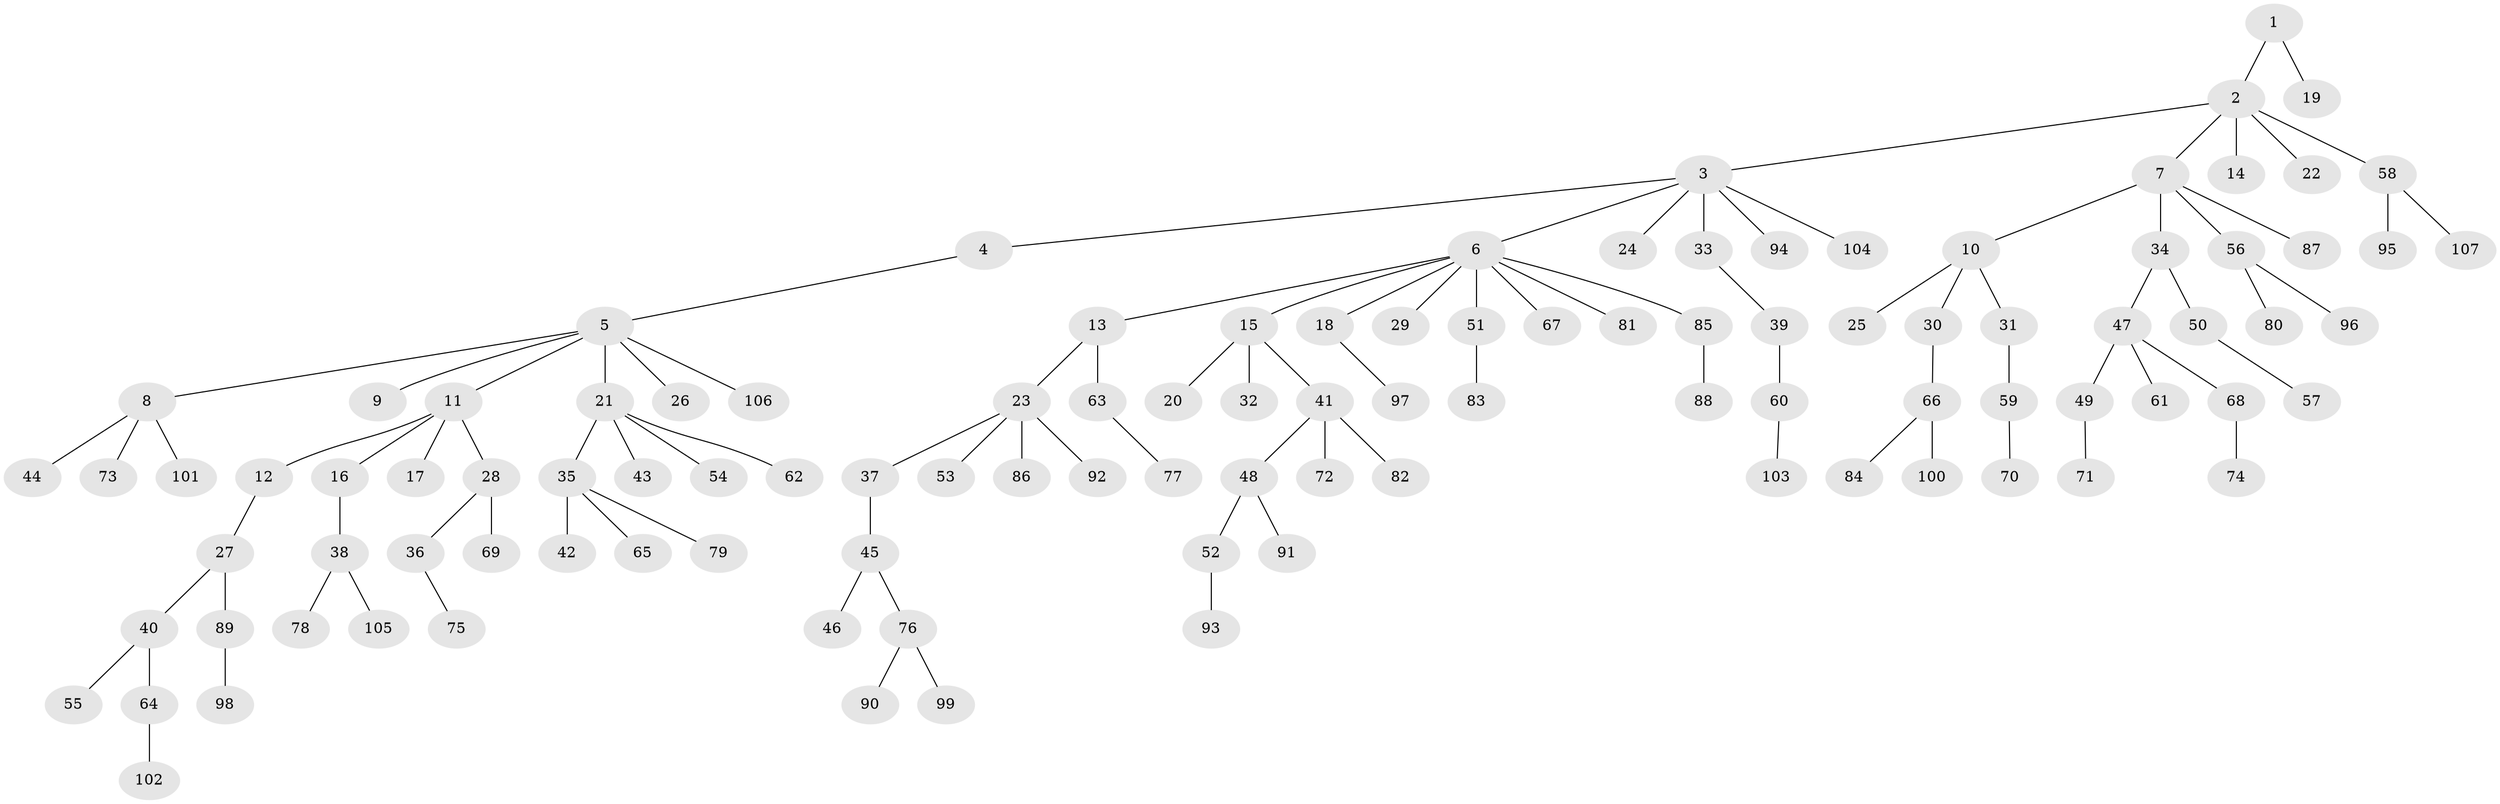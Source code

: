 // Generated by graph-tools (version 1.1) at 2025/37/03/09/25 02:37:02]
// undirected, 107 vertices, 106 edges
graph export_dot {
graph [start="1"]
  node [color=gray90,style=filled];
  1;
  2;
  3;
  4;
  5;
  6;
  7;
  8;
  9;
  10;
  11;
  12;
  13;
  14;
  15;
  16;
  17;
  18;
  19;
  20;
  21;
  22;
  23;
  24;
  25;
  26;
  27;
  28;
  29;
  30;
  31;
  32;
  33;
  34;
  35;
  36;
  37;
  38;
  39;
  40;
  41;
  42;
  43;
  44;
  45;
  46;
  47;
  48;
  49;
  50;
  51;
  52;
  53;
  54;
  55;
  56;
  57;
  58;
  59;
  60;
  61;
  62;
  63;
  64;
  65;
  66;
  67;
  68;
  69;
  70;
  71;
  72;
  73;
  74;
  75;
  76;
  77;
  78;
  79;
  80;
  81;
  82;
  83;
  84;
  85;
  86;
  87;
  88;
  89;
  90;
  91;
  92;
  93;
  94;
  95;
  96;
  97;
  98;
  99;
  100;
  101;
  102;
  103;
  104;
  105;
  106;
  107;
  1 -- 2;
  1 -- 19;
  2 -- 3;
  2 -- 7;
  2 -- 14;
  2 -- 22;
  2 -- 58;
  3 -- 4;
  3 -- 6;
  3 -- 24;
  3 -- 33;
  3 -- 94;
  3 -- 104;
  4 -- 5;
  5 -- 8;
  5 -- 9;
  5 -- 11;
  5 -- 21;
  5 -- 26;
  5 -- 106;
  6 -- 13;
  6 -- 15;
  6 -- 18;
  6 -- 29;
  6 -- 51;
  6 -- 67;
  6 -- 81;
  6 -- 85;
  7 -- 10;
  7 -- 34;
  7 -- 56;
  7 -- 87;
  8 -- 44;
  8 -- 73;
  8 -- 101;
  10 -- 25;
  10 -- 30;
  10 -- 31;
  11 -- 12;
  11 -- 16;
  11 -- 17;
  11 -- 28;
  12 -- 27;
  13 -- 23;
  13 -- 63;
  15 -- 20;
  15 -- 32;
  15 -- 41;
  16 -- 38;
  18 -- 97;
  21 -- 35;
  21 -- 43;
  21 -- 54;
  21 -- 62;
  23 -- 37;
  23 -- 53;
  23 -- 86;
  23 -- 92;
  27 -- 40;
  27 -- 89;
  28 -- 36;
  28 -- 69;
  30 -- 66;
  31 -- 59;
  33 -- 39;
  34 -- 47;
  34 -- 50;
  35 -- 42;
  35 -- 65;
  35 -- 79;
  36 -- 75;
  37 -- 45;
  38 -- 78;
  38 -- 105;
  39 -- 60;
  40 -- 55;
  40 -- 64;
  41 -- 48;
  41 -- 72;
  41 -- 82;
  45 -- 46;
  45 -- 76;
  47 -- 49;
  47 -- 61;
  47 -- 68;
  48 -- 52;
  48 -- 91;
  49 -- 71;
  50 -- 57;
  51 -- 83;
  52 -- 93;
  56 -- 80;
  56 -- 96;
  58 -- 95;
  58 -- 107;
  59 -- 70;
  60 -- 103;
  63 -- 77;
  64 -- 102;
  66 -- 84;
  66 -- 100;
  68 -- 74;
  76 -- 90;
  76 -- 99;
  85 -- 88;
  89 -- 98;
}
